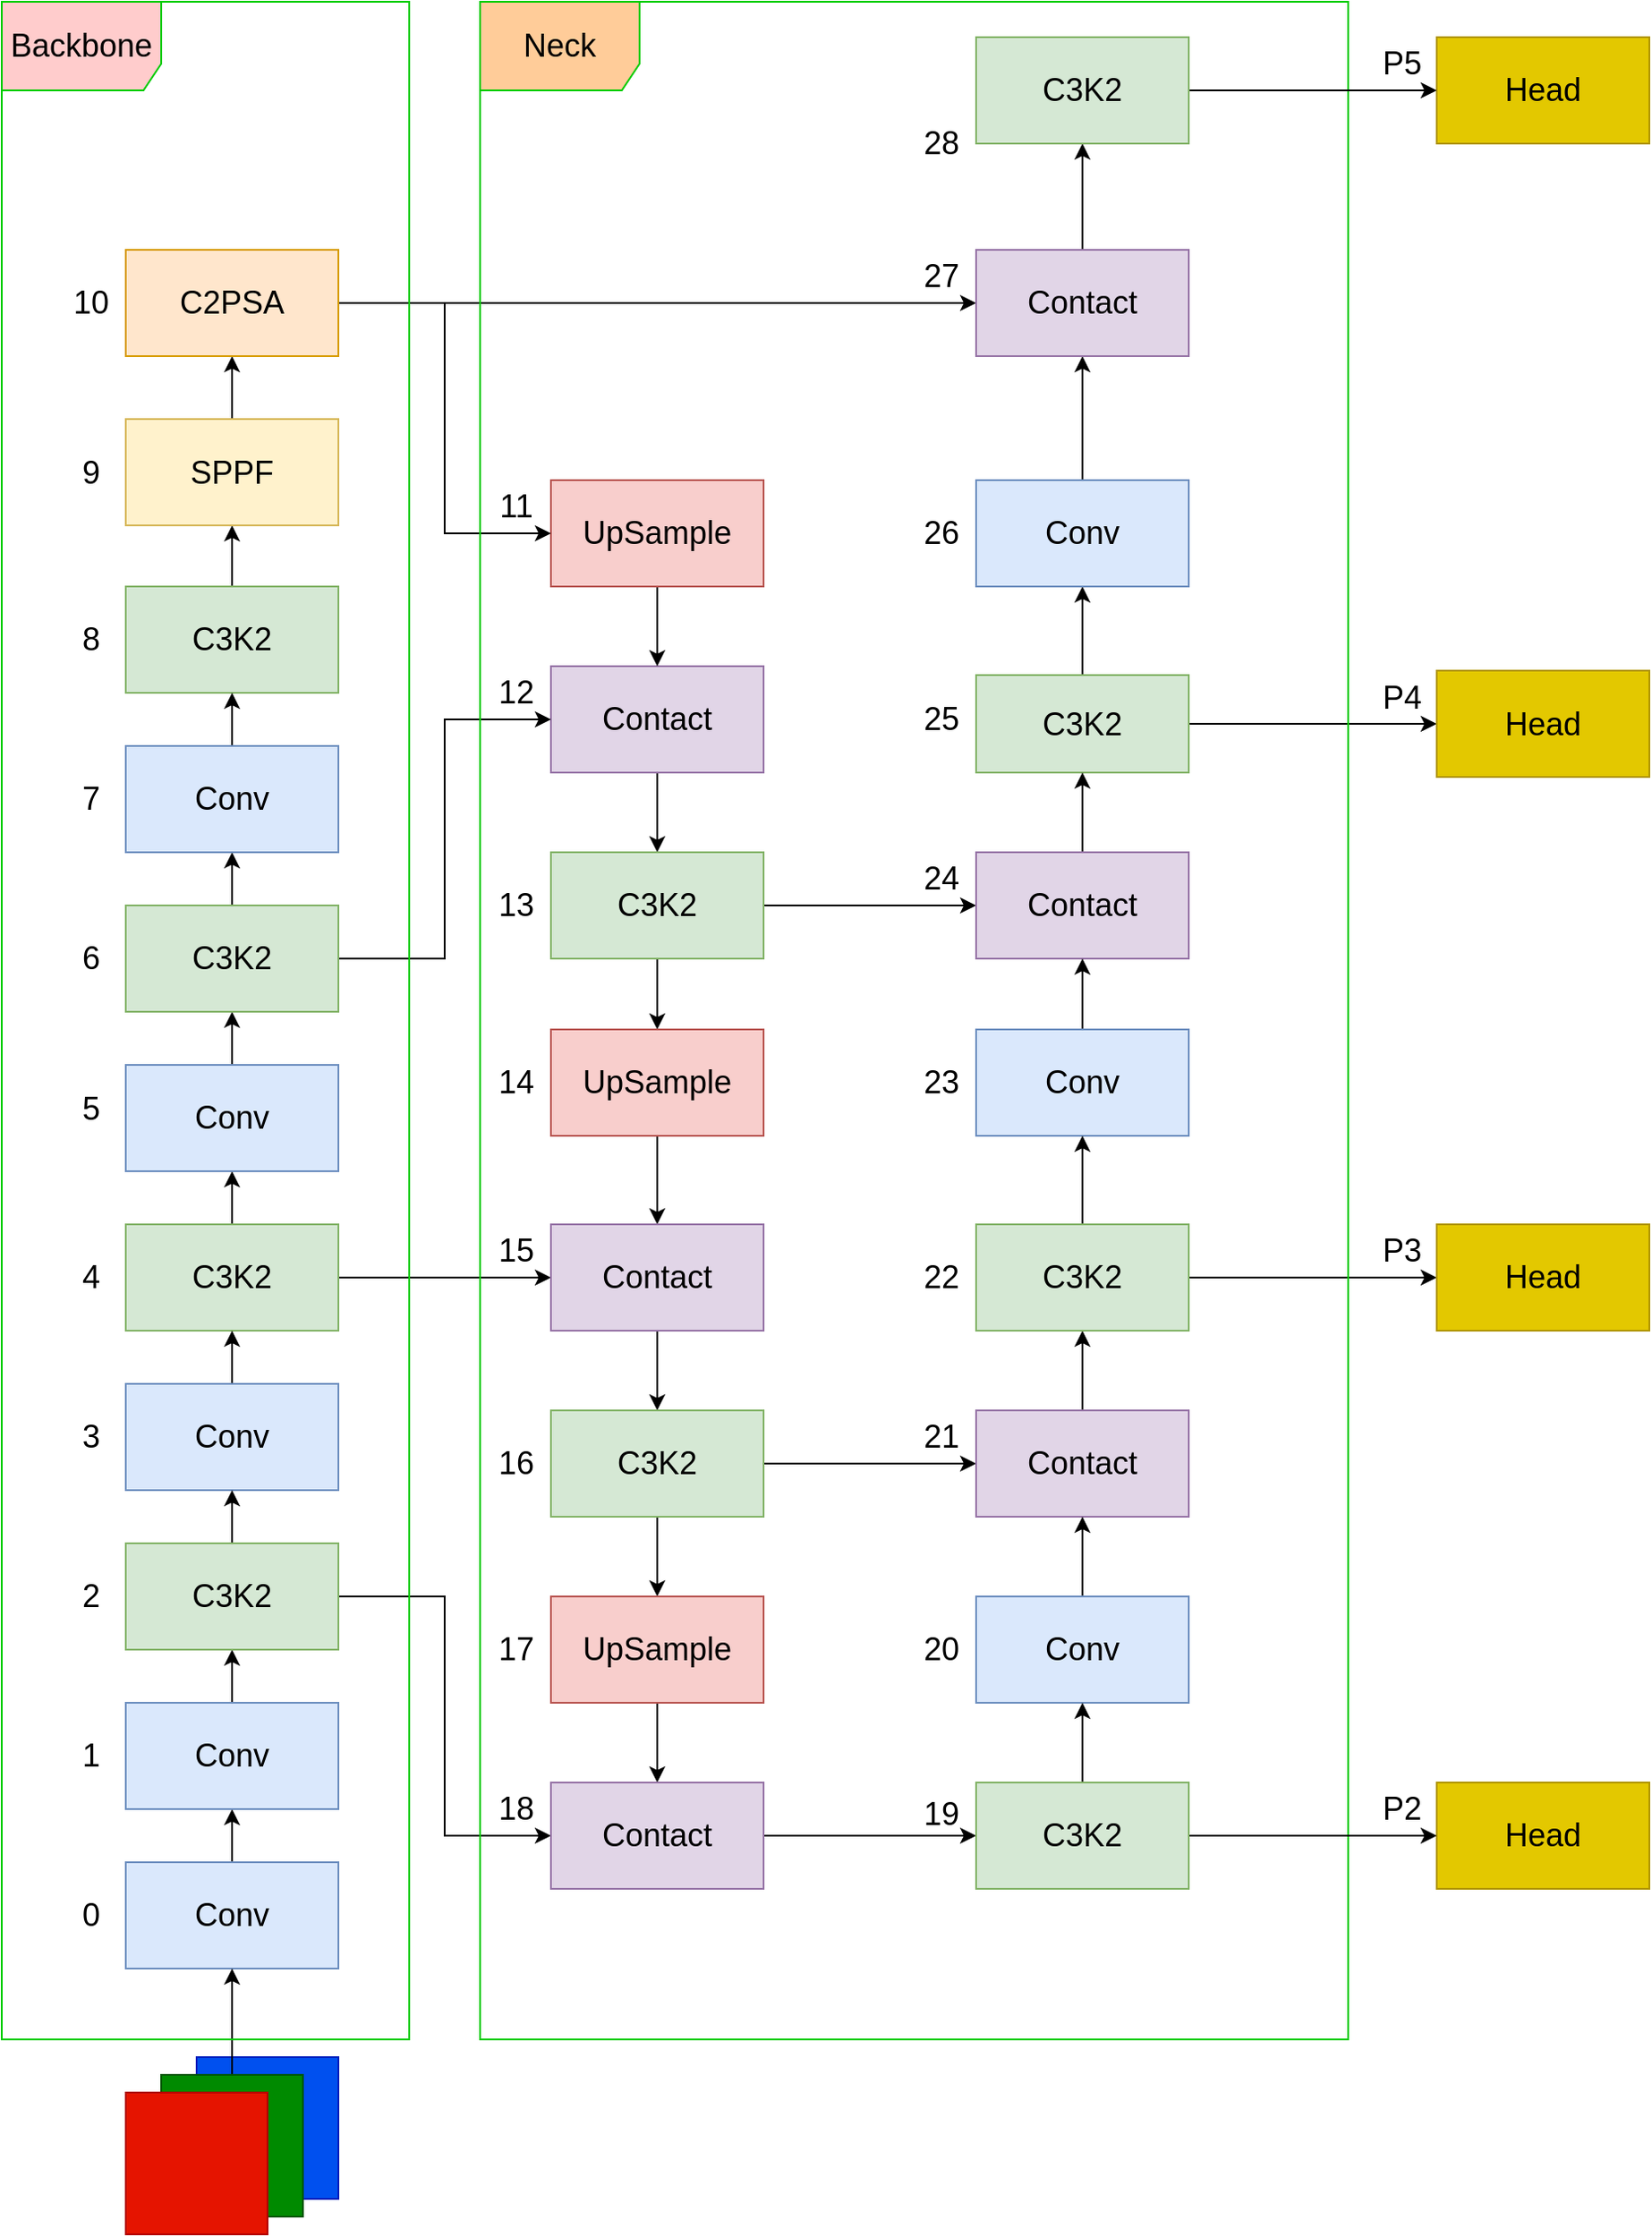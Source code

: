 <mxfile version="27.1.4">
  <diagram name="第 1 页" id="j2HKAkL99lsXe_zMsIWm">
    <mxGraphModel dx="786" dy="1602" grid="1" gridSize="10" guides="1" tooltips="1" connect="1" arrows="1" fold="1" page="1" pageScale="1" pageWidth="827" pageHeight="1169" math="0" shadow="0">
      <root>
        <mxCell id="0" />
        <mxCell id="1" parent="0" />
        <mxCell id="MR2F3jEDTbHoAzmtTiBj-44" style="edgeStyle=orthogonalEdgeStyle;rounded=0;orthogonalLoop=1;jettySize=auto;html=1;exitX=0.5;exitY=0;exitDx=0;exitDy=0;entryX=0.5;entryY=1;entryDx=0;entryDy=0;fontSize=18;" parent="1" source="MR2F3jEDTbHoAzmtTiBj-4" target="MR2F3jEDTbHoAzmtTiBj-5" edge="1">
          <mxGeometry relative="1" as="geometry" />
        </mxCell>
        <mxCell id="MR2F3jEDTbHoAzmtTiBj-4" value="Conv" style="rounded=0;whiteSpace=wrap;html=1;fillColor=#dae8fc;strokeColor=#6c8ebf;fontSize=18;" parent="1" vertex="1">
          <mxGeometry x="240" y="200" width="120" height="60" as="geometry" />
        </mxCell>
        <mxCell id="MR2F3jEDTbHoAzmtTiBj-45" style="edgeStyle=orthogonalEdgeStyle;rounded=0;orthogonalLoop=1;jettySize=auto;html=1;exitX=0.5;exitY=0;exitDx=0;exitDy=0;entryX=0.5;entryY=1;entryDx=0;entryDy=0;fontSize=18;" parent="1" source="MR2F3jEDTbHoAzmtTiBj-5" target="MR2F3jEDTbHoAzmtTiBj-15" edge="1">
          <mxGeometry relative="1" as="geometry" />
        </mxCell>
        <mxCell id="MR2F3jEDTbHoAzmtTiBj-5" value="Conv" style="rounded=0;whiteSpace=wrap;html=1;fillColor=#dae8fc;strokeColor=#6c8ebf;fontSize=18;" parent="1" vertex="1">
          <mxGeometry x="240" y="110" width="120" height="60" as="geometry" />
        </mxCell>
        <mxCell id="MR2F3jEDTbHoAzmtTiBj-48" style="edgeStyle=orthogonalEdgeStyle;rounded=0;orthogonalLoop=1;jettySize=auto;html=1;exitX=0.5;exitY=0;exitDx=0;exitDy=0;entryX=0.5;entryY=1;entryDx=0;entryDy=0;fontSize=18;" parent="1" source="MR2F3jEDTbHoAzmtTiBj-6" target="MR2F3jEDTbHoAzmtTiBj-9" edge="1">
          <mxGeometry relative="1" as="geometry">
            <mxPoint x="300" y="-180" as="targetPoint" />
          </mxGeometry>
        </mxCell>
        <mxCell id="MR2F3jEDTbHoAzmtTiBj-70" style="edgeStyle=orthogonalEdgeStyle;rounded=0;orthogonalLoop=1;jettySize=auto;html=1;exitX=1;exitY=0.5;exitDx=0;exitDy=0;entryX=0;entryY=0.5;entryDx=0;entryDy=0;fontSize=18;" parent="1" source="MR2F3jEDTbHoAzmtTiBj-6" target="MR2F3jEDTbHoAzmtTiBj-32" edge="1">
          <mxGeometry relative="1" as="geometry" />
        </mxCell>
        <mxCell id="MR2F3jEDTbHoAzmtTiBj-6" value="C3K2" style="rounded=0;whiteSpace=wrap;html=1;fillColor=#d5e8d4;strokeColor=#82b366;fontSize=18;" parent="1" vertex="1">
          <mxGeometry x="240" y="-160" width="120" height="60" as="geometry" />
        </mxCell>
        <mxCell id="MR2F3jEDTbHoAzmtTiBj-65" style="edgeStyle=orthogonalEdgeStyle;rounded=0;orthogonalLoop=1;jettySize=auto;html=1;exitX=0.5;exitY=1;exitDx=0;exitDy=0;entryX=0.5;entryY=0;entryDx=0;entryDy=0;fontSize=18;" parent="1" source="MR2F3jEDTbHoAzmtTiBj-7" target="MR2F3jEDTbHoAzmtTiBj-30" edge="1">
          <mxGeometry relative="1" as="geometry" />
        </mxCell>
        <mxCell id="MR2F3jEDTbHoAzmtTiBj-7" value="&lt;div&gt;Contact&lt;/div&gt;" style="rounded=0;whiteSpace=wrap;html=1;fillColor=#e1d5e7;strokeColor=#9673a6;fontSize=18;" parent="1" vertex="1">
          <mxGeometry x="480" y="-475" width="120" height="60" as="geometry" />
        </mxCell>
        <mxCell id="MR2F3jEDTbHoAzmtTiBj-54" style="edgeStyle=orthogonalEdgeStyle;rounded=0;orthogonalLoop=1;jettySize=auto;html=1;entryX=0.5;entryY=1;entryDx=0;entryDy=0;fontSize=18;" parent="1" source="MR2F3jEDTbHoAzmtTiBj-8" target="MR2F3jEDTbHoAzmtTiBj-10" edge="1">
          <mxGeometry relative="1" as="geometry" />
        </mxCell>
        <mxCell id="MR2F3jEDTbHoAzmtTiBj-8" value="C3K2" style="rounded=0;whiteSpace=wrap;html=1;fillColor=#d5e8d4;strokeColor=#82b366;fontSize=18;" parent="1" vertex="1">
          <mxGeometry x="240" y="-520" width="120" height="60" as="geometry" />
        </mxCell>
        <mxCell id="MR2F3jEDTbHoAzmtTiBj-50" style="edgeStyle=orthogonalEdgeStyle;rounded=0;orthogonalLoop=1;jettySize=auto;html=1;entryX=0.5;entryY=1;entryDx=0;entryDy=0;fontSize=18;" parent="1" source="MR2F3jEDTbHoAzmtTiBj-9" target="MR2F3jEDTbHoAzmtTiBj-13" edge="1">
          <mxGeometry relative="1" as="geometry" />
        </mxCell>
        <mxCell id="MR2F3jEDTbHoAzmtTiBj-9" value="Conv" style="rounded=0;whiteSpace=wrap;html=1;fillColor=#dae8fc;strokeColor=#6c8ebf;fontSize=18;" parent="1" vertex="1">
          <mxGeometry x="240" y="-250" width="120" height="60" as="geometry" />
        </mxCell>
        <mxCell id="MR2F3jEDTbHoAzmtTiBj-55" style="edgeStyle=orthogonalEdgeStyle;rounded=0;orthogonalLoop=1;jettySize=auto;html=1;entryX=0.5;entryY=1;entryDx=0;entryDy=0;fontSize=18;" parent="1" source="MR2F3jEDTbHoAzmtTiBj-10" target="MR2F3jEDTbHoAzmtTiBj-43" edge="1">
          <mxGeometry relative="1" as="geometry" />
        </mxCell>
        <mxCell id="MR2F3jEDTbHoAzmtTiBj-10" value="SPPF" style="rounded=0;whiteSpace=wrap;html=1;fillColor=#fff2cc;strokeColor=#d6b656;fontSize=18;" parent="1" vertex="1">
          <mxGeometry x="240" y="-614.5" width="120" height="60" as="geometry" />
        </mxCell>
        <mxCell id="MR2F3jEDTbHoAzmtTiBj-47" style="edgeStyle=orthogonalEdgeStyle;rounded=0;orthogonalLoop=1;jettySize=auto;html=1;entryX=0.5;entryY=1;entryDx=0;entryDy=0;fontSize=18;" parent="1" source="MR2F3jEDTbHoAzmtTiBj-11" target="MR2F3jEDTbHoAzmtTiBj-6" edge="1">
          <mxGeometry relative="1" as="geometry" />
        </mxCell>
        <mxCell id="MR2F3jEDTbHoAzmtTiBj-11" value="Conv" style="rounded=0;whiteSpace=wrap;html=1;fillColor=#dae8fc;strokeColor=#6c8ebf;fontSize=18;" parent="1" vertex="1">
          <mxGeometry x="240" y="-70" width="120" height="60" as="geometry" />
        </mxCell>
        <mxCell id="MR2F3jEDTbHoAzmtTiBj-64" style="edgeStyle=orthogonalEdgeStyle;rounded=0;orthogonalLoop=1;jettySize=auto;html=1;exitX=0.5;exitY=1;exitDx=0;exitDy=0;entryX=0.5;entryY=0;entryDx=0;entryDy=0;fontSize=18;" parent="1" source="MR2F3jEDTbHoAzmtTiBj-12" target="MR2F3jEDTbHoAzmtTiBj-7" edge="1">
          <mxGeometry relative="1" as="geometry" />
        </mxCell>
        <mxCell id="MR2F3jEDTbHoAzmtTiBj-12" value="&lt;div&gt;UpSample&lt;/div&gt;" style="rounded=0;whiteSpace=wrap;html=1;fillColor=#f8cecc;strokeColor=#b85450;fontSize=18;" parent="1" vertex="1">
          <mxGeometry x="480" y="-580" width="120" height="60" as="geometry" />
        </mxCell>
        <mxCell id="MR2F3jEDTbHoAzmtTiBj-52" style="edgeStyle=orthogonalEdgeStyle;rounded=0;orthogonalLoop=1;jettySize=auto;html=1;entryX=0.5;entryY=1;entryDx=0;entryDy=0;fontSize=18;" parent="1" source="MR2F3jEDTbHoAzmtTiBj-13" target="MR2F3jEDTbHoAzmtTiBj-14" edge="1">
          <mxGeometry relative="1" as="geometry" />
        </mxCell>
        <mxCell id="MR2F3jEDTbHoAzmtTiBj-62" style="edgeStyle=orthogonalEdgeStyle;rounded=0;orthogonalLoop=1;jettySize=auto;html=1;exitX=1;exitY=0.5;exitDx=0;exitDy=0;entryX=0;entryY=0.5;entryDx=0;entryDy=0;fontSize=18;" parent="1" source="MR2F3jEDTbHoAzmtTiBj-13" target="MR2F3jEDTbHoAzmtTiBj-7" edge="1">
          <mxGeometry relative="1" as="geometry" />
        </mxCell>
        <mxCell id="MR2F3jEDTbHoAzmtTiBj-13" value="C3K2" style="rounded=0;whiteSpace=wrap;html=1;fillColor=#d5e8d4;strokeColor=#82b366;fontSize=18;" parent="1" vertex="1">
          <mxGeometry x="240" y="-340" width="120" height="60" as="geometry" />
        </mxCell>
        <mxCell id="MR2F3jEDTbHoAzmtTiBj-53" style="edgeStyle=orthogonalEdgeStyle;rounded=0;orthogonalLoop=1;jettySize=auto;html=1;entryX=0.5;entryY=1;entryDx=0;entryDy=0;fontSize=18;" parent="1" source="MR2F3jEDTbHoAzmtTiBj-14" target="MR2F3jEDTbHoAzmtTiBj-8" edge="1">
          <mxGeometry relative="1" as="geometry" />
        </mxCell>
        <mxCell id="MR2F3jEDTbHoAzmtTiBj-14" value="Conv" style="rounded=0;whiteSpace=wrap;html=1;fillColor=#dae8fc;strokeColor=#6c8ebf;fontSize=18;" parent="1" vertex="1">
          <mxGeometry x="240" y="-430" width="120" height="60" as="geometry" />
        </mxCell>
        <mxCell id="MR2F3jEDTbHoAzmtTiBj-46" style="edgeStyle=orthogonalEdgeStyle;rounded=0;orthogonalLoop=1;jettySize=auto;html=1;exitX=0.5;exitY=0;exitDx=0;exitDy=0;entryX=0.5;entryY=1;entryDx=0;entryDy=0;fontSize=18;" parent="1" source="MR2F3jEDTbHoAzmtTiBj-15" target="MR2F3jEDTbHoAzmtTiBj-11" edge="1">
          <mxGeometry relative="1" as="geometry" />
        </mxCell>
        <mxCell id="2PmtP5i5ljf80QtDzWwi-11" style="edgeStyle=orthogonalEdgeStyle;rounded=0;orthogonalLoop=1;jettySize=auto;html=1;exitX=1;exitY=0.5;exitDx=0;exitDy=0;entryX=0;entryY=0.5;entryDx=0;entryDy=0;fontSize=18;" parent="1" source="MR2F3jEDTbHoAzmtTiBj-15" target="2PmtP5i5ljf80QtDzWwi-3" edge="1">
          <mxGeometry relative="1" as="geometry" />
        </mxCell>
        <mxCell id="MR2F3jEDTbHoAzmtTiBj-15" value="C3K2" style="rounded=0;whiteSpace=wrap;html=1;fillColor=#d5e8d4;strokeColor=#82b366;fontSize=18;" parent="1" vertex="1">
          <mxGeometry x="240" y="20" width="120" height="60" as="geometry" />
        </mxCell>
        <mxCell id="MR2F3jEDTbHoAzmtTiBj-19" value="0" style="text;html=1;align=center;verticalAlign=middle;resizable=0;points=[];autosize=1;strokeColor=none;fillColor=none;fontSize=18;" parent="1" vertex="1">
          <mxGeometry x="205" y="210" width="30" height="40" as="geometry" />
        </mxCell>
        <mxCell id="MR2F3jEDTbHoAzmtTiBj-20" value="1" style="text;html=1;align=center;verticalAlign=middle;resizable=0;points=[];autosize=1;strokeColor=none;fillColor=none;fontSize=18;" parent="1" vertex="1">
          <mxGeometry x="205" y="120" width="30" height="40" as="geometry" />
        </mxCell>
        <mxCell id="MR2F3jEDTbHoAzmtTiBj-21" value="2" style="text;html=1;align=center;verticalAlign=middle;resizable=0;points=[];autosize=1;strokeColor=none;fillColor=none;fontSize=18;" parent="1" vertex="1">
          <mxGeometry x="205" y="30" width="30" height="40" as="geometry" />
        </mxCell>
        <mxCell id="MR2F3jEDTbHoAzmtTiBj-22" value="3" style="text;html=1;align=center;verticalAlign=middle;resizable=0;points=[];autosize=1;strokeColor=none;fillColor=none;fontSize=18;" parent="1" vertex="1">
          <mxGeometry x="205" y="-60" width="30" height="40" as="geometry" />
        </mxCell>
        <mxCell id="MR2F3jEDTbHoAzmtTiBj-23" value="4" style="text;html=1;align=center;verticalAlign=middle;resizable=0;points=[];autosize=1;strokeColor=none;fillColor=none;fontSize=18;" parent="1" vertex="1">
          <mxGeometry x="205" y="-150" width="30" height="40" as="geometry" />
        </mxCell>
        <mxCell id="MR2F3jEDTbHoAzmtTiBj-24" value="5" style="text;html=1;align=center;verticalAlign=middle;resizable=0;points=[];autosize=1;strokeColor=none;fillColor=none;fontSize=18;" parent="1" vertex="1">
          <mxGeometry x="205" y="-245" width="30" height="40" as="geometry" />
        </mxCell>
        <mxCell id="MR2F3jEDTbHoAzmtTiBj-25" value="6" style="text;html=1;align=center;verticalAlign=middle;resizable=0;points=[];autosize=1;strokeColor=none;fillColor=none;fontSize=18;" parent="1" vertex="1">
          <mxGeometry x="205" y="-330" width="30" height="40" as="geometry" />
        </mxCell>
        <mxCell id="MR2F3jEDTbHoAzmtTiBj-26" value="7" style="text;html=1;align=center;verticalAlign=middle;resizable=0;points=[];autosize=1;strokeColor=none;fillColor=none;fontSize=18;" parent="1" vertex="1">
          <mxGeometry x="205" y="-420" width="30" height="40" as="geometry" />
        </mxCell>
        <mxCell id="MR2F3jEDTbHoAzmtTiBj-28" value="8" style="text;html=1;align=center;verticalAlign=middle;resizable=0;points=[];autosize=1;strokeColor=none;fillColor=none;fontSize=18;" parent="1" vertex="1">
          <mxGeometry x="205" y="-510" width="30" height="40" as="geometry" />
        </mxCell>
        <mxCell id="MR2F3jEDTbHoAzmtTiBj-29" value="9" style="text;html=1;align=center;verticalAlign=middle;resizable=0;points=[];autosize=1;strokeColor=none;fillColor=none;fontSize=18;" parent="1" vertex="1">
          <mxGeometry x="205" y="-604" width="30" height="40" as="geometry" />
        </mxCell>
        <mxCell id="MR2F3jEDTbHoAzmtTiBj-68" style="edgeStyle=orthogonalEdgeStyle;rounded=0;orthogonalLoop=1;jettySize=auto;html=1;exitX=0.5;exitY=1;exitDx=0;exitDy=0;entryX=0.5;entryY=0;entryDx=0;entryDy=0;fontSize=18;" parent="1" source="MR2F3jEDTbHoAzmtTiBj-30" target="MR2F3jEDTbHoAzmtTiBj-31" edge="1">
          <mxGeometry relative="1" as="geometry" />
        </mxCell>
        <mxCell id="2PmtP5i5ljf80QtDzWwi-36" style="edgeStyle=orthogonalEdgeStyle;rounded=0;orthogonalLoop=1;jettySize=auto;html=1;exitX=1;exitY=0.5;exitDx=0;exitDy=0;entryX=0;entryY=0.5;entryDx=0;entryDy=0;fontSize=18;" parent="1" source="MR2F3jEDTbHoAzmtTiBj-30" target="MR2F3jEDTbHoAzmtTiBj-34" edge="1">
          <mxGeometry relative="1" as="geometry" />
        </mxCell>
        <mxCell id="MR2F3jEDTbHoAzmtTiBj-30" value="C3K2" style="rounded=0;whiteSpace=wrap;html=1;fillColor=#d5e8d4;strokeColor=#82b366;fontSize=18;" parent="1" vertex="1">
          <mxGeometry x="480" y="-370" width="120" height="60" as="geometry" />
        </mxCell>
        <mxCell id="MR2F3jEDTbHoAzmtTiBj-69" style="edgeStyle=orthogonalEdgeStyle;rounded=0;orthogonalLoop=1;jettySize=auto;html=1;exitX=0.5;exitY=1;exitDx=0;exitDy=0;entryX=0.5;entryY=0;entryDx=0;entryDy=0;fontSize=18;" parent="1" source="MR2F3jEDTbHoAzmtTiBj-31" target="MR2F3jEDTbHoAzmtTiBj-32" edge="1">
          <mxGeometry relative="1" as="geometry" />
        </mxCell>
        <mxCell id="MR2F3jEDTbHoAzmtTiBj-31" value="&lt;div&gt;UpSample&lt;/div&gt;" style="rounded=0;whiteSpace=wrap;html=1;fillColor=#f8cecc;strokeColor=#b85450;fontSize=18;" parent="1" vertex="1">
          <mxGeometry x="480" y="-270" width="120" height="60" as="geometry" />
        </mxCell>
        <mxCell id="2PmtP5i5ljf80QtDzWwi-1" style="edgeStyle=orthogonalEdgeStyle;rounded=0;orthogonalLoop=1;jettySize=auto;html=1;exitX=0.5;exitY=1;exitDx=0;exitDy=0;entryX=0.5;entryY=0;entryDx=0;entryDy=0;fontSize=18;" parent="1" source="MR2F3jEDTbHoAzmtTiBj-32" target="MR2F3jEDTbHoAzmtTiBj-36" edge="1">
          <mxGeometry relative="1" as="geometry" />
        </mxCell>
        <mxCell id="MR2F3jEDTbHoAzmtTiBj-32" value="&lt;div&gt;Contact&lt;/div&gt;" style="rounded=0;whiteSpace=wrap;html=1;fillColor=#e1d5e7;strokeColor=#9673a6;fontSize=18;" parent="1" vertex="1">
          <mxGeometry x="480" y="-160" width="120" height="60" as="geometry" />
        </mxCell>
        <mxCell id="2PmtP5i5ljf80QtDzWwi-17" style="edgeStyle=orthogonalEdgeStyle;rounded=0;orthogonalLoop=1;jettySize=auto;html=1;entryX=0.5;entryY=1;entryDx=0;entryDy=0;fontSize=18;" parent="1" source="MR2F3jEDTbHoAzmtTiBj-33" target="2PmtP5i5ljf80QtDzWwi-12" edge="1">
          <mxGeometry relative="1" as="geometry" />
        </mxCell>
        <mxCell id="2PmtP5i5ljf80QtDzWwi-53" style="edgeStyle=orthogonalEdgeStyle;rounded=0;orthogonalLoop=1;jettySize=auto;html=1;exitX=1;exitY=0.5;exitDx=0;exitDy=0;entryX=0;entryY=0.5;entryDx=0;entryDy=0;fontSize=18;" parent="1" source="MR2F3jEDTbHoAzmtTiBj-33" target="2PmtP5i5ljf80QtDzWwi-49" edge="1">
          <mxGeometry relative="1" as="geometry" />
        </mxCell>
        <mxCell id="MR2F3jEDTbHoAzmtTiBj-33" value="C3K2" style="rounded=0;whiteSpace=wrap;html=1;fillColor=#d5e8d4;strokeColor=#82b366;fontSize=18;" parent="1" vertex="1">
          <mxGeometry x="720" y="-470" width="120" height="55" as="geometry" />
        </mxCell>
        <mxCell id="2PmtP5i5ljf80QtDzWwi-16" style="edgeStyle=orthogonalEdgeStyle;rounded=0;orthogonalLoop=1;jettySize=auto;html=1;exitX=0.5;exitY=0;exitDx=0;exitDy=0;entryX=0.5;entryY=1;entryDx=0;entryDy=0;fontSize=18;" parent="1" source="MR2F3jEDTbHoAzmtTiBj-34" target="MR2F3jEDTbHoAzmtTiBj-33" edge="1">
          <mxGeometry relative="1" as="geometry" />
        </mxCell>
        <mxCell id="MR2F3jEDTbHoAzmtTiBj-34" value="&lt;div&gt;Contact&lt;/div&gt;" style="rounded=0;whiteSpace=wrap;html=1;fillColor=#e1d5e7;strokeColor=#9673a6;fontSize=18;" parent="1" vertex="1">
          <mxGeometry x="720" y="-370" width="120" height="60" as="geometry" />
        </mxCell>
        <mxCell id="MR2F3jEDTbHoAzmtTiBj-82" style="edgeStyle=orthogonalEdgeStyle;rounded=0;orthogonalLoop=1;jettySize=auto;html=1;exitX=0.5;exitY=0;exitDx=0;exitDy=0;entryX=0.5;entryY=1;entryDx=0;entryDy=0;fontSize=18;" parent="1" source="MR2F3jEDTbHoAzmtTiBj-35" target="MR2F3jEDTbHoAzmtTiBj-34" edge="1">
          <mxGeometry relative="1" as="geometry" />
        </mxCell>
        <mxCell id="MR2F3jEDTbHoAzmtTiBj-35" value="Conv" style="rounded=0;whiteSpace=wrap;html=1;fillColor=#dae8fc;strokeColor=#6c8ebf;fontSize=18;" parent="1" vertex="1">
          <mxGeometry x="720" y="-270" width="120" height="60" as="geometry" />
        </mxCell>
        <mxCell id="2PmtP5i5ljf80QtDzWwi-7" style="edgeStyle=orthogonalEdgeStyle;rounded=0;orthogonalLoop=1;jettySize=auto;html=1;exitX=0.5;exitY=1;exitDx=0;exitDy=0;entryX=0.5;entryY=0;entryDx=0;entryDy=0;fontSize=18;" parent="1" source="MR2F3jEDTbHoAzmtTiBj-36" target="2PmtP5i5ljf80QtDzWwi-2" edge="1">
          <mxGeometry relative="1" as="geometry" />
        </mxCell>
        <mxCell id="2PmtP5i5ljf80QtDzWwi-30" style="edgeStyle=orthogonalEdgeStyle;rounded=0;orthogonalLoop=1;jettySize=auto;html=1;exitX=1;exitY=0.5;exitDx=0;exitDy=0;fontSize=18;" parent="1" source="MR2F3jEDTbHoAzmtTiBj-36" target="MR2F3jEDTbHoAzmtTiBj-37" edge="1">
          <mxGeometry relative="1" as="geometry" />
        </mxCell>
        <mxCell id="MR2F3jEDTbHoAzmtTiBj-36" value="C3K2" style="rounded=0;whiteSpace=wrap;html=1;fillColor=#d5e8d4;strokeColor=#82b366;fontSize=18;" parent="1" vertex="1">
          <mxGeometry x="480" y="-55" width="120" height="60" as="geometry" />
        </mxCell>
        <mxCell id="MR2F3jEDTbHoAzmtTiBj-77" style="edgeStyle=orthogonalEdgeStyle;rounded=0;orthogonalLoop=1;jettySize=auto;html=1;entryX=0.5;entryY=1;entryDx=0;entryDy=0;fontSize=18;" parent="1" source="MR2F3jEDTbHoAzmtTiBj-37" target="MR2F3jEDTbHoAzmtTiBj-39" edge="1">
          <mxGeometry relative="1" as="geometry" />
        </mxCell>
        <mxCell id="MR2F3jEDTbHoAzmtTiBj-37" value="&lt;div&gt;Contact&lt;/div&gt;" style="rounded=0;whiteSpace=wrap;html=1;fillColor=#e1d5e7;strokeColor=#9673a6;fontSize=18;" parent="1" vertex="1">
          <mxGeometry x="720" y="-55" width="120" height="60" as="geometry" />
        </mxCell>
        <mxCell id="MR2F3jEDTbHoAzmtTiBj-76" style="edgeStyle=orthogonalEdgeStyle;rounded=0;orthogonalLoop=1;jettySize=auto;html=1;exitX=0.5;exitY=0;exitDx=0;exitDy=0;entryX=0.5;entryY=1;entryDx=0;entryDy=0;fontSize=18;" parent="1" source="MR2F3jEDTbHoAzmtTiBj-38" target="MR2F3jEDTbHoAzmtTiBj-37" edge="1">
          <mxGeometry relative="1" as="geometry" />
        </mxCell>
        <mxCell id="MR2F3jEDTbHoAzmtTiBj-38" value="Conv" style="rounded=0;whiteSpace=wrap;html=1;fillColor=#dae8fc;strokeColor=#6c8ebf;fontSize=18;" parent="1" vertex="1">
          <mxGeometry x="720" y="50" width="120" height="60" as="geometry" />
        </mxCell>
        <mxCell id="MR2F3jEDTbHoAzmtTiBj-79" style="edgeStyle=orthogonalEdgeStyle;rounded=0;orthogonalLoop=1;jettySize=auto;html=1;exitX=1;exitY=0.5;exitDx=0;exitDy=0;entryX=0;entryY=0.5;entryDx=0;entryDy=0;fontSize=18;" parent="1" source="MR2F3jEDTbHoAzmtTiBj-39" target="MR2F3jEDTbHoAzmtTiBj-41" edge="1">
          <mxGeometry relative="1" as="geometry" />
        </mxCell>
        <mxCell id="MR2F3jEDTbHoAzmtTiBj-81" style="edgeStyle=orthogonalEdgeStyle;rounded=0;orthogonalLoop=1;jettySize=auto;html=1;exitX=0.5;exitY=0;exitDx=0;exitDy=0;entryX=0.5;entryY=1;entryDx=0;entryDy=0;fontSize=18;" parent="1" source="MR2F3jEDTbHoAzmtTiBj-39" target="MR2F3jEDTbHoAzmtTiBj-35" edge="1">
          <mxGeometry relative="1" as="geometry" />
        </mxCell>
        <mxCell id="MR2F3jEDTbHoAzmtTiBj-39" value="C3K2" style="rounded=0;whiteSpace=wrap;html=1;fillColor=#d5e8d4;strokeColor=#82b366;fontSize=18;" parent="1" vertex="1">
          <mxGeometry x="720" y="-160" width="120" height="60" as="geometry" />
        </mxCell>
        <mxCell id="MR2F3jEDTbHoAzmtTiBj-40" value="Head" style="rounded=0;whiteSpace=wrap;html=1;fillColor=#e3c800;fontColor=#000000;strokeColor=#B09500;fontSize=18;" parent="1" vertex="1">
          <mxGeometry x="980" y="155" width="120" height="60" as="geometry" />
        </mxCell>
        <mxCell id="MR2F3jEDTbHoAzmtTiBj-41" value="Head" style="rounded=0;whiteSpace=wrap;html=1;fillColor=#e3c800;fontColor=#000000;strokeColor=#B09500;fontSize=18;" parent="1" vertex="1">
          <mxGeometry x="980" y="-160" width="120" height="60" as="geometry" />
        </mxCell>
        <mxCell id="MR2F3jEDTbHoAzmtTiBj-42" value="&lt;div&gt;Head&lt;/div&gt;" style="rounded=0;whiteSpace=wrap;html=1;fillColor=#e3c800;strokeColor=#B09500;fontColor=#000000;fontSize=18;" parent="1" vertex="1">
          <mxGeometry x="980" y="-830" width="120" height="60" as="geometry" />
        </mxCell>
        <mxCell id="2PmtP5i5ljf80QtDzWwi-40" style="edgeStyle=orthogonalEdgeStyle;rounded=0;orthogonalLoop=1;jettySize=auto;html=1;exitX=1;exitY=0.5;exitDx=0;exitDy=0;entryX=0;entryY=0.5;entryDx=0;entryDy=0;fontSize=18;" parent="1" source="MR2F3jEDTbHoAzmtTiBj-43" target="2PmtP5i5ljf80QtDzWwi-13" edge="1">
          <mxGeometry relative="1" as="geometry" />
        </mxCell>
        <mxCell id="MG_Qlv1qtXkDy4YPJi_5-2" style="edgeStyle=orthogonalEdgeStyle;rounded=0;orthogonalLoop=1;jettySize=auto;html=1;exitX=1;exitY=0.5;exitDx=0;exitDy=0;entryX=0;entryY=0.5;entryDx=0;entryDy=0;fontSize=18;" parent="1" source="MR2F3jEDTbHoAzmtTiBj-43" target="MR2F3jEDTbHoAzmtTiBj-12" edge="1">
          <mxGeometry relative="1" as="geometry" />
        </mxCell>
        <mxCell id="MR2F3jEDTbHoAzmtTiBj-43" value="C2PSA" style="rounded=0;whiteSpace=wrap;html=1;fillColor=#ffe6cc;strokeColor=#d79b00;fontSize=18;" parent="1" vertex="1">
          <mxGeometry x="240" y="-710" width="120" height="60" as="geometry" />
        </mxCell>
        <mxCell id="MR2F3jEDTbHoAzmtTiBj-60" value="10" style="text;html=1;align=center;verticalAlign=middle;resizable=0;points=[];autosize=1;strokeColor=none;fillColor=none;fontSize=18;" parent="1" vertex="1">
          <mxGeometry x="200" y="-700" width="40" height="40" as="geometry" />
        </mxCell>
        <mxCell id="MR2F3jEDTbHoAzmtTiBj-61" value="11" style="text;html=1;align=center;verticalAlign=middle;resizable=0;points=[];autosize=1;strokeColor=none;fillColor=none;fontSize=18;" parent="1" vertex="1">
          <mxGeometry x="440" y="-585" width="40" height="40" as="geometry" />
        </mxCell>
        <mxCell id="MR2F3jEDTbHoAzmtTiBj-63" value="12" style="text;html=1;align=center;verticalAlign=middle;resizable=0;points=[];autosize=1;strokeColor=none;fillColor=none;fontSize=18;" parent="1" vertex="1">
          <mxGeometry x="440" y="-480" width="40" height="40" as="geometry" />
        </mxCell>
        <mxCell id="MR2F3jEDTbHoAzmtTiBj-71" value="13" style="text;html=1;align=center;verticalAlign=middle;resizable=0;points=[];autosize=1;strokeColor=none;fillColor=none;fontSize=18;" parent="1" vertex="1">
          <mxGeometry x="440" y="-360" width="40" height="40" as="geometry" />
        </mxCell>
        <mxCell id="MR2F3jEDTbHoAzmtTiBj-72" value="14" style="text;html=1;align=center;verticalAlign=middle;resizable=0;points=[];autosize=1;strokeColor=none;fillColor=none;fontSize=18;" parent="1" vertex="1">
          <mxGeometry x="440" y="-260" width="40" height="40" as="geometry" />
        </mxCell>
        <mxCell id="MR2F3jEDTbHoAzmtTiBj-73" value="15" style="text;html=1;align=center;verticalAlign=middle;resizable=0;points=[];autosize=1;strokeColor=none;fillColor=none;fontSize=18;" parent="1" vertex="1">
          <mxGeometry x="440" y="-165" width="40" height="40" as="geometry" />
        </mxCell>
        <mxCell id="MR2F3jEDTbHoAzmtTiBj-84" value="20" style="text;html=1;align=center;verticalAlign=middle;resizable=0;points=[];autosize=1;strokeColor=none;fillColor=none;fontSize=18;" parent="1" vertex="1">
          <mxGeometry x="680" y="60" width="40" height="40" as="geometry" />
        </mxCell>
        <mxCell id="MR2F3jEDTbHoAzmtTiBj-87" value="21" style="text;html=1;align=center;verticalAlign=middle;resizable=0;points=[];autosize=1;strokeColor=none;fillColor=none;fontSize=18;" parent="1" vertex="1">
          <mxGeometry x="680" y="-60" width="40" height="40" as="geometry" />
        </mxCell>
        <mxCell id="MR2F3jEDTbHoAzmtTiBj-89" value="23" style="text;html=1;align=center;verticalAlign=middle;resizable=0;points=[];autosize=1;strokeColor=none;fillColor=none;fontSize=18;" parent="1" vertex="1">
          <mxGeometry x="680" y="-260" width="40" height="40" as="geometry" />
        </mxCell>
        <mxCell id="MR2F3jEDTbHoAzmtTiBj-90" value="24" style="text;html=1;align=center;verticalAlign=middle;resizable=0;points=[];autosize=1;strokeColor=none;fillColor=none;fontSize=18;" parent="1" vertex="1">
          <mxGeometry x="680" y="-375" width="40" height="40" as="geometry" />
        </mxCell>
        <mxCell id="MR2F3jEDTbHoAzmtTiBj-91" value="25" style="text;html=1;align=center;verticalAlign=middle;resizable=0;points=[];autosize=1;strokeColor=none;fillColor=none;fontSize=18;" parent="1" vertex="1">
          <mxGeometry x="680" y="-465" width="40" height="40" as="geometry" />
        </mxCell>
        <mxCell id="MR2F3jEDTbHoAzmtTiBj-92" value="26" style="text;html=1;align=center;verticalAlign=middle;resizable=0;points=[];autosize=1;strokeColor=none;fillColor=none;fontSize=18;" parent="1" vertex="1">
          <mxGeometry x="680" y="-570" width="40" height="40" as="geometry" />
        </mxCell>
        <mxCell id="MR2F3jEDTbHoAzmtTiBj-95" value="P5" style="text;html=1;align=center;verticalAlign=middle;resizable=0;points=[];autosize=1;strokeColor=none;fillColor=none;fontSize=18;" parent="1" vertex="1">
          <mxGeometry x="935" y="-835" width="50" height="40" as="geometry" />
        </mxCell>
        <mxCell id="MR2F3jEDTbHoAzmtTiBj-98" value="22" style="text;html=1;align=center;verticalAlign=middle;resizable=0;points=[];autosize=1;strokeColor=none;fillColor=none;fontSize=18;" parent="1" vertex="1">
          <mxGeometry x="680" y="-150" width="40" height="40" as="geometry" />
        </mxCell>
        <mxCell id="MR2F3jEDTbHoAzmtTiBj-103" value="" style="whiteSpace=wrap;html=1;aspect=fixed;fillColor=#0050ef;fontColor=#ffffff;strokeColor=#001DBC;fontSize=18;" parent="1" vertex="1">
          <mxGeometry x="280" y="310" width="80" height="80" as="geometry" />
        </mxCell>
        <mxCell id="MR2F3jEDTbHoAzmtTiBj-108" style="edgeStyle=orthogonalEdgeStyle;rounded=0;orthogonalLoop=1;jettySize=auto;html=1;exitX=0.5;exitY=0;exitDx=0;exitDy=0;entryX=0.5;entryY=1;entryDx=0;entryDy=0;fontSize=18;" parent="1" source="MR2F3jEDTbHoAzmtTiBj-104" target="MR2F3jEDTbHoAzmtTiBj-4" edge="1">
          <mxGeometry relative="1" as="geometry" />
        </mxCell>
        <mxCell id="MR2F3jEDTbHoAzmtTiBj-104" value="" style="whiteSpace=wrap;html=1;aspect=fixed;fillColor=#008a00;fontColor=#ffffff;strokeColor=#005700;fontSize=18;" parent="1" vertex="1">
          <mxGeometry x="260" y="320" width="80" height="80" as="geometry" />
        </mxCell>
        <mxCell id="MR2F3jEDTbHoAzmtTiBj-105" value="" style="whiteSpace=wrap;html=1;aspect=fixed;fillColor=#e51400;fontColor=#ffffff;strokeColor=#B20000;direction=south;fontSize=18;" parent="1" vertex="1">
          <mxGeometry x="240" y="330" width="80" height="80" as="geometry" />
        </mxCell>
        <mxCell id="MR2F3jEDTbHoAzmtTiBj-109" value="&lt;div&gt;Backbone&lt;/div&gt;" style="shape=umlFrame;whiteSpace=wrap;html=1;pointerEvents=0;fillColor=#ffcccc;strokeColor=#00CC00;width=90;height=50;fontSize=18;" parent="1" vertex="1">
          <mxGeometry x="170" y="-850" width="230" height="1150" as="geometry" />
        </mxCell>
        <mxCell id="MR2F3jEDTbHoAzmtTiBj-110" value="Neck" style="shape=umlFrame;whiteSpace=wrap;html=1;pointerEvents=0;fillColor=#ffcc99;strokeColor=light-dark(#00CC00,#BABDC0);width=90;height=50;fontSize=18;" parent="1" vertex="1">
          <mxGeometry x="440" y="-850" width="490" height="1150" as="geometry" />
        </mxCell>
        <mxCell id="2PmtP5i5ljf80QtDzWwi-6" style="edgeStyle=orthogonalEdgeStyle;rounded=0;orthogonalLoop=1;jettySize=auto;html=1;exitX=0.5;exitY=1;exitDx=0;exitDy=0;entryX=0.5;entryY=0;entryDx=0;entryDy=0;fontSize=18;" parent="1" source="2PmtP5i5ljf80QtDzWwi-2" target="2PmtP5i5ljf80QtDzWwi-3" edge="1">
          <mxGeometry relative="1" as="geometry" />
        </mxCell>
        <mxCell id="2PmtP5i5ljf80QtDzWwi-2" value="&lt;div&gt;UpSample&lt;/div&gt;" style="rounded=0;whiteSpace=wrap;html=1;fillColor=#f8cecc;strokeColor=#b85450;fontSize=18;" parent="1" vertex="1">
          <mxGeometry x="480" y="50" width="120" height="60" as="geometry" />
        </mxCell>
        <mxCell id="2PmtP5i5ljf80QtDzWwi-5" style="edgeStyle=orthogonalEdgeStyle;rounded=0;orthogonalLoop=1;jettySize=auto;html=1;exitX=1;exitY=0.5;exitDx=0;exitDy=0;entryX=0;entryY=0.5;entryDx=0;entryDy=0;fontSize=18;" parent="1" source="2PmtP5i5ljf80QtDzWwi-3" target="2PmtP5i5ljf80QtDzWwi-4" edge="1">
          <mxGeometry relative="1" as="geometry" />
        </mxCell>
        <mxCell id="2PmtP5i5ljf80QtDzWwi-3" value="&lt;div&gt;Contact&lt;/div&gt;" style="rounded=0;whiteSpace=wrap;html=1;fillColor=#e1d5e7;strokeColor=#9673a6;fontSize=18;" parent="1" vertex="1">
          <mxGeometry x="480" y="155" width="120" height="60" as="geometry" />
        </mxCell>
        <mxCell id="2PmtP5i5ljf80QtDzWwi-15" style="edgeStyle=orthogonalEdgeStyle;rounded=0;orthogonalLoop=1;jettySize=auto;html=1;exitX=0.5;exitY=0;exitDx=0;exitDy=0;entryX=0.5;entryY=1;entryDx=0;entryDy=0;fontSize=18;" parent="1" source="2PmtP5i5ljf80QtDzWwi-4" target="MR2F3jEDTbHoAzmtTiBj-38" edge="1">
          <mxGeometry relative="1" as="geometry" />
        </mxCell>
        <mxCell id="2PmtP5i5ljf80QtDzWwi-46" style="edgeStyle=orthogonalEdgeStyle;rounded=0;orthogonalLoop=1;jettySize=auto;html=1;exitX=1;exitY=0.5;exitDx=0;exitDy=0;entryX=0;entryY=0.5;entryDx=0;entryDy=0;fontSize=18;" parent="1" source="2PmtP5i5ljf80QtDzWwi-4" target="MR2F3jEDTbHoAzmtTiBj-40" edge="1">
          <mxGeometry relative="1" as="geometry" />
        </mxCell>
        <mxCell id="2PmtP5i5ljf80QtDzWwi-4" value="C3K2" style="rounded=0;whiteSpace=wrap;html=1;fillColor=#d5e8d4;strokeColor=#82b366;fontSize=18;" parent="1" vertex="1">
          <mxGeometry x="720" y="155" width="120" height="60" as="geometry" />
        </mxCell>
        <mxCell id="2PmtP5i5ljf80QtDzWwi-18" style="edgeStyle=orthogonalEdgeStyle;rounded=0;orthogonalLoop=1;jettySize=auto;html=1;entryX=0.5;entryY=1;entryDx=0;entryDy=0;fontSize=18;" parent="1" source="2PmtP5i5ljf80QtDzWwi-12" target="2PmtP5i5ljf80QtDzWwi-13" edge="1">
          <mxGeometry relative="1" as="geometry" />
        </mxCell>
        <mxCell id="2PmtP5i5ljf80QtDzWwi-12" value="Conv" style="rounded=0;whiteSpace=wrap;html=1;fillColor=#dae8fc;strokeColor=#6c8ebf;fontSize=18;" parent="1" vertex="1">
          <mxGeometry x="720" y="-580" width="120" height="60" as="geometry" />
        </mxCell>
        <mxCell id="2PmtP5i5ljf80QtDzWwi-37" style="edgeStyle=orthogonalEdgeStyle;rounded=0;orthogonalLoop=1;jettySize=auto;html=1;exitX=0.5;exitY=0;exitDx=0;exitDy=0;entryX=0.5;entryY=1;entryDx=0;entryDy=0;fontSize=18;" parent="1" source="2PmtP5i5ljf80QtDzWwi-13" target="2PmtP5i5ljf80QtDzWwi-14" edge="1">
          <mxGeometry relative="1" as="geometry" />
        </mxCell>
        <mxCell id="2PmtP5i5ljf80QtDzWwi-13" value="&lt;div&gt;Contact&lt;/div&gt;" style="rounded=0;whiteSpace=wrap;html=1;fillColor=#e1d5e7;strokeColor=#9673a6;fontSize=18;" parent="1" vertex="1">
          <mxGeometry x="720" y="-710" width="120" height="60" as="geometry" />
        </mxCell>
        <mxCell id="2PmtP5i5ljf80QtDzWwi-45" style="edgeStyle=orthogonalEdgeStyle;rounded=0;orthogonalLoop=1;jettySize=auto;html=1;exitX=1;exitY=0.5;exitDx=0;exitDy=0;entryX=0;entryY=0.5;entryDx=0;entryDy=0;fontSize=18;" parent="1" source="2PmtP5i5ljf80QtDzWwi-14" target="MR2F3jEDTbHoAzmtTiBj-42" edge="1">
          <mxGeometry relative="1" as="geometry" />
        </mxCell>
        <mxCell id="2PmtP5i5ljf80QtDzWwi-14" value="C3K2" style="rounded=0;whiteSpace=wrap;html=1;fillColor=#d5e8d4;strokeColor=#82b366;fontSize=18;" parent="1" vertex="1">
          <mxGeometry x="720" y="-830" width="120" height="60" as="geometry" />
        </mxCell>
        <mxCell id="2PmtP5i5ljf80QtDzWwi-19" value="16" style="text;html=1;align=center;verticalAlign=middle;resizable=0;points=[];autosize=1;strokeColor=none;fillColor=none;fontSize=18;" parent="1" vertex="1">
          <mxGeometry x="440" y="-45" width="40" height="40" as="geometry" />
        </mxCell>
        <mxCell id="2PmtP5i5ljf80QtDzWwi-20" value="17" style="text;html=1;align=center;verticalAlign=middle;resizable=0;points=[];autosize=1;strokeColor=none;fillColor=none;fontSize=18;" parent="1" vertex="1">
          <mxGeometry x="440" y="60" width="40" height="40" as="geometry" />
        </mxCell>
        <mxCell id="2PmtP5i5ljf80QtDzWwi-22" value="18" style="text;html=1;align=center;verticalAlign=middle;resizable=0;points=[];autosize=1;strokeColor=none;fillColor=none;fontSize=18;" parent="1" vertex="1">
          <mxGeometry x="440" y="150" width="40" height="40" as="geometry" />
        </mxCell>
        <mxCell id="2PmtP5i5ljf80QtDzWwi-23" value="19" style="text;html=1;align=center;verticalAlign=middle;resizable=0;points=[];autosize=1;strokeColor=none;fillColor=none;fontSize=18;" parent="1" vertex="1">
          <mxGeometry x="680" y="153" width="40" height="40" as="geometry" />
        </mxCell>
        <mxCell id="2PmtP5i5ljf80QtDzWwi-25" value="27" style="text;html=1;align=center;verticalAlign=middle;resizable=0;points=[];autosize=1;strokeColor=none;fillColor=none;fontSize=18;" parent="1" vertex="1">
          <mxGeometry x="680" y="-715" width="40" height="40" as="geometry" />
        </mxCell>
        <mxCell id="2PmtP5i5ljf80QtDzWwi-26" value="28" style="text;html=1;align=center;verticalAlign=middle;resizable=0;points=[];autosize=1;strokeColor=none;fillColor=none;fontSize=18;" parent="1" vertex="1">
          <mxGeometry x="680" y="-790" width="40" height="40" as="geometry" />
        </mxCell>
        <mxCell id="2PmtP5i5ljf80QtDzWwi-47" value="P2" style="text;html=1;align=center;verticalAlign=middle;resizable=0;points=[];autosize=1;strokeColor=none;fillColor=none;fontSize=18;" parent="1" vertex="1">
          <mxGeometry x="935" y="150" width="50" height="40" as="geometry" />
        </mxCell>
        <mxCell id="2PmtP5i5ljf80QtDzWwi-48" value="P3" style="text;html=1;align=center;verticalAlign=middle;resizable=0;points=[];autosize=1;strokeColor=none;fillColor=none;fontSize=18;" parent="1" vertex="1">
          <mxGeometry x="935" y="-165" width="50" height="40" as="geometry" />
        </mxCell>
        <mxCell id="2PmtP5i5ljf80QtDzWwi-49" value="Head" style="rounded=0;whiteSpace=wrap;html=1;fillColor=#e3c800;fontColor=#000000;strokeColor=#B09500;fontSize=18;" parent="1" vertex="1">
          <mxGeometry x="980" y="-472.5" width="120" height="60" as="geometry" />
        </mxCell>
        <mxCell id="2PmtP5i5ljf80QtDzWwi-54" value="P4" style="text;html=1;align=center;verticalAlign=middle;resizable=0;points=[];autosize=1;strokeColor=none;fillColor=none;fontSize=18;" parent="1" vertex="1">
          <mxGeometry x="935" y="-477.5" width="50" height="40" as="geometry" />
        </mxCell>
      </root>
    </mxGraphModel>
  </diagram>
</mxfile>
